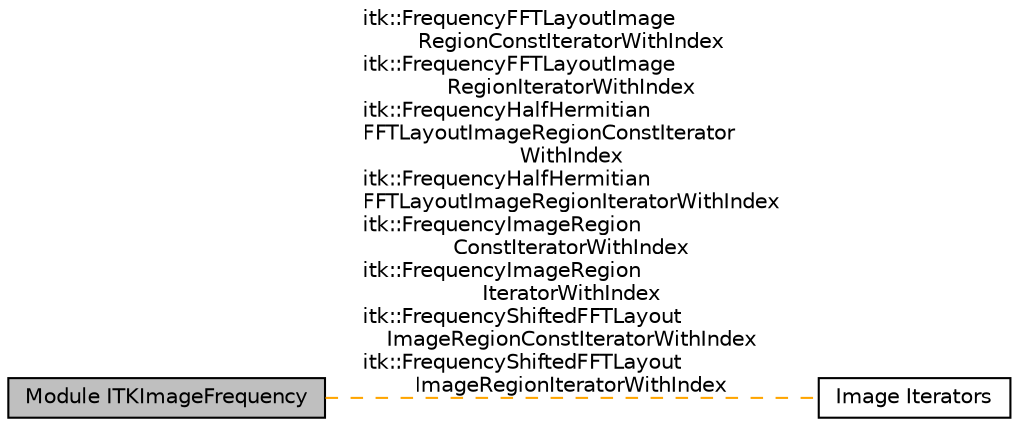digraph "Module ITKImageFrequency"
{
  edge [fontname="Helvetica",fontsize="10",labelfontname="Helvetica",labelfontsize="10"];
  node [fontname="Helvetica",fontsize="10",shape=box];
  rankdir=LR;
  Node1 [label="Module ITKImageFrequency",height=0.2,width=0.4,color="black", fillcolor="grey75", style="filled", fontcolor="black",tooltip=" "];
  Node2 [label="Image Iterators",height=0.2,width=0.4,color="black", fillcolor="white", style="filled",URL="$group__ImageIterators.html",tooltip=" "];
  Node1->Node2 [shape=plaintext, label="itk::FrequencyFFTLayoutImage\lRegionConstIteratorWithIndex\nitk::FrequencyFFTLayoutImage\lRegionIteratorWithIndex\nitk::FrequencyHalfHermitian\lFFTLayoutImageRegionConstIterator\lWithIndex\nitk::FrequencyHalfHermitian\lFFTLayoutImageRegionIteratorWithIndex\nitk::FrequencyImageRegion\lConstIteratorWithIndex\nitk::FrequencyImageRegion\lIteratorWithIndex\nitk::FrequencyShiftedFFTLayout\lImageRegionConstIteratorWithIndex\nitk::FrequencyShiftedFFTLayout\lImageRegionIteratorWithIndex", color="orange", dir="none", style="dashed"];
}
